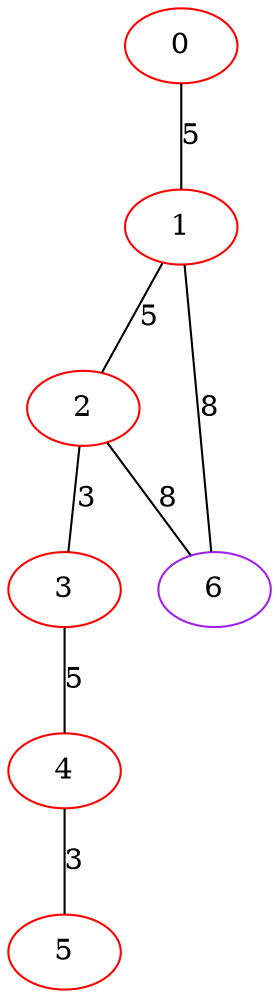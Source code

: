 graph "" {
0 [color=red, weight=1];
1 [color=red, weight=1];
2 [color=red, weight=1];
3 [color=red, weight=1];
4 [color=red, weight=1];
5 [color=red, weight=1];
6 [color=purple, weight=4];
0 -- 1  [key=0, label=5];
1 -- 2  [key=0, label=5];
1 -- 6  [key=0, label=8];
2 -- 3  [key=0, label=3];
2 -- 6  [key=0, label=8];
3 -- 4  [key=0, label=5];
4 -- 5  [key=0, label=3];
}
